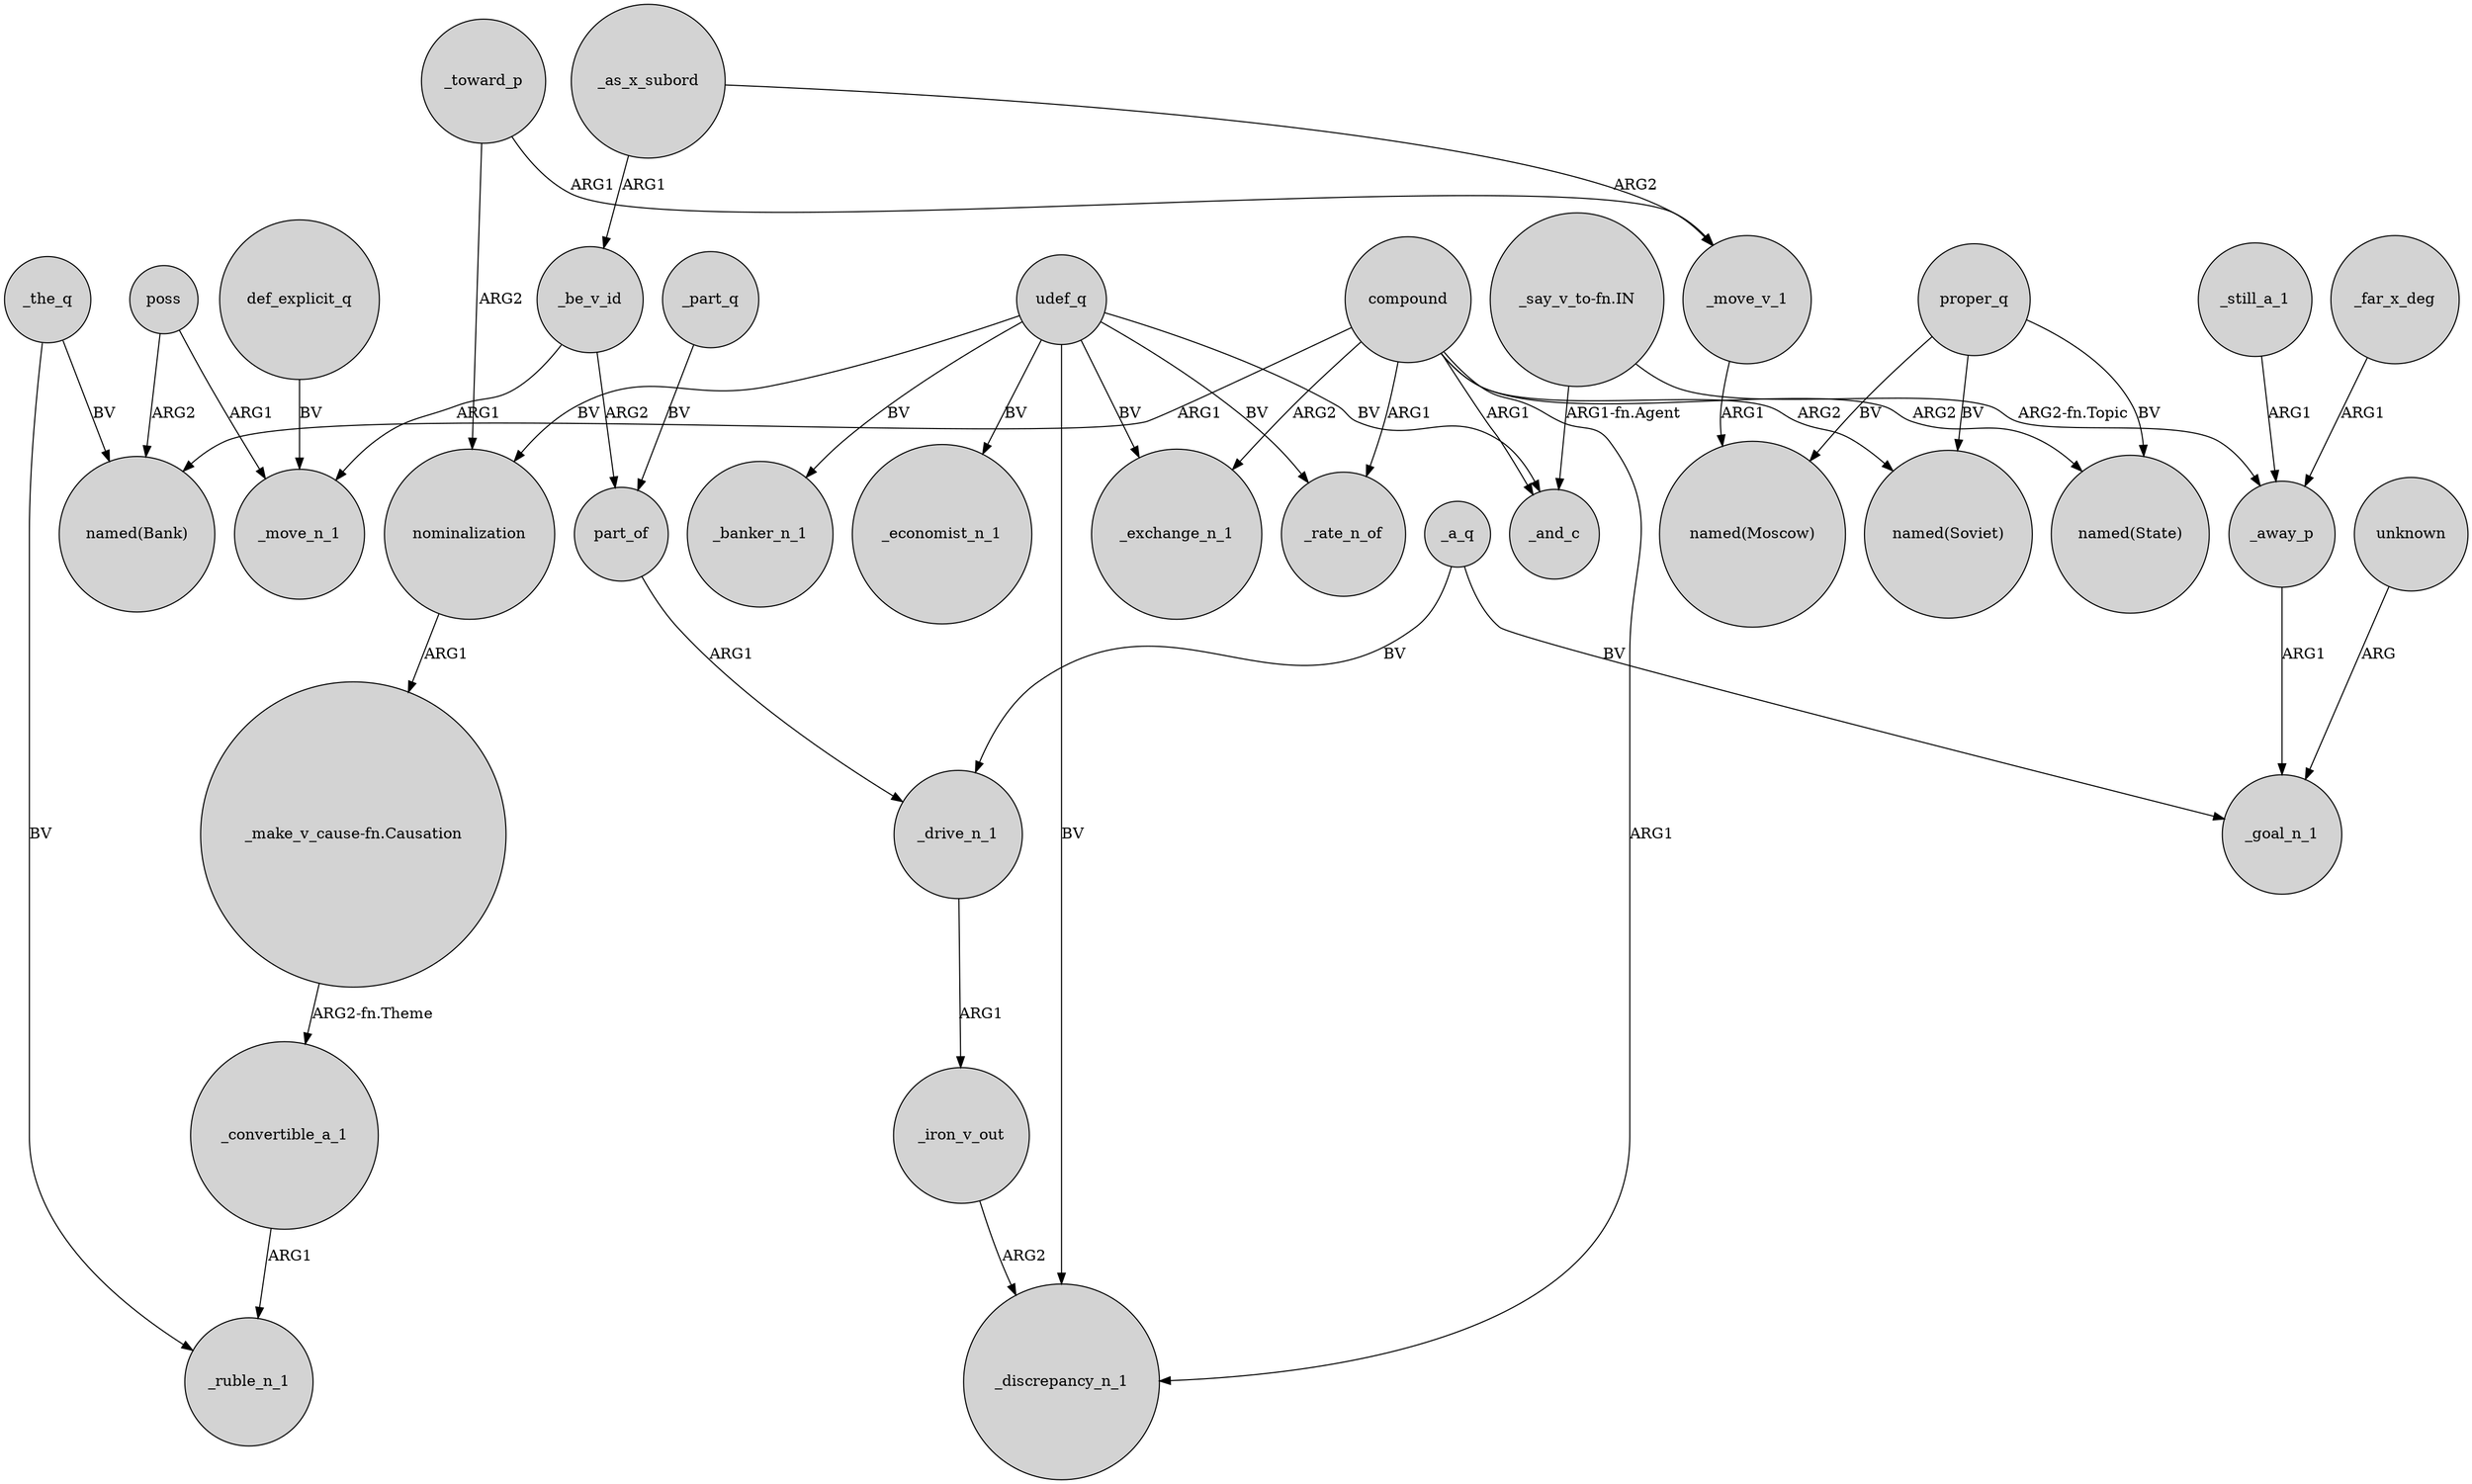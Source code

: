 digraph {
	node [shape=circle style=filled]
	_be_v_id -> _move_n_1 [label=ARG1]
	proper_q -> "named(Moscow)" [label=BV]
	_a_q -> _drive_n_1 [label=BV]
	"_say_v_to-fn.IN" -> _and_c [label="ARG1-fn.Agent"]
	_as_x_subord -> _move_v_1 [label=ARG2]
	"_make_v_cause-fn.Causation" -> _convertible_a_1 [label="ARG2-fn.Theme"]
	_as_x_subord -> _be_v_id [label=ARG1]
	_the_q -> "named(Bank)" [label=BV]
	_still_a_1 -> _away_p [label=ARG1]
	_far_x_deg -> _away_p [label=ARG1]
	compound -> _rate_n_of [label=ARG1]
	udef_q -> _discrepancy_n_1 [label=BV]
	"_say_v_to-fn.IN" -> _away_p [label="ARG2-fn.Topic"]
	udef_q -> _rate_n_of [label=BV]
	_toward_p -> nominalization [label=ARG2]
	udef_q -> _economist_n_1 [label=BV]
	_away_p -> _goal_n_1 [label=ARG1]
	_a_q -> _goal_n_1 [label=BV]
	proper_q -> "named(Soviet)" [label=BV]
	compound -> _exchange_n_1 [label=ARG2]
	_part_q -> part_of [label=BV]
	part_of -> _drive_n_1 [label=ARG1]
	compound -> "named(State)" [label=ARG2]
	_iron_v_out -> _discrepancy_n_1 [label=ARG2]
	poss -> "named(Bank)" [label=ARG2]
	udef_q -> _banker_n_1 [label=BV]
	_drive_n_1 -> _iron_v_out [label=ARG1]
	compound -> _and_c [label=ARG1]
	compound -> "named(Soviet)" [label=ARG2]
	def_explicit_q -> _move_n_1 [label=BV]
	udef_q -> nominalization [label=BV]
	_the_q -> _ruble_n_1 [label=BV]
	unknown -> _goal_n_1 [label=ARG]
	compound -> "named(Bank)" [label=ARG1]
	_move_v_1 -> "named(Moscow)" [label=ARG1]
	_convertible_a_1 -> _ruble_n_1 [label=ARG1]
	_toward_p -> _move_v_1 [label=ARG1]
	proper_q -> "named(State)" [label=BV]
	poss -> _move_n_1 [label=ARG1]
	udef_q -> _exchange_n_1 [label=BV]
	_be_v_id -> part_of [label=ARG2]
	udef_q -> _and_c [label=BV]
	compound -> _discrepancy_n_1 [label=ARG1]
	nominalization -> "_make_v_cause-fn.Causation" [label=ARG1]
}
